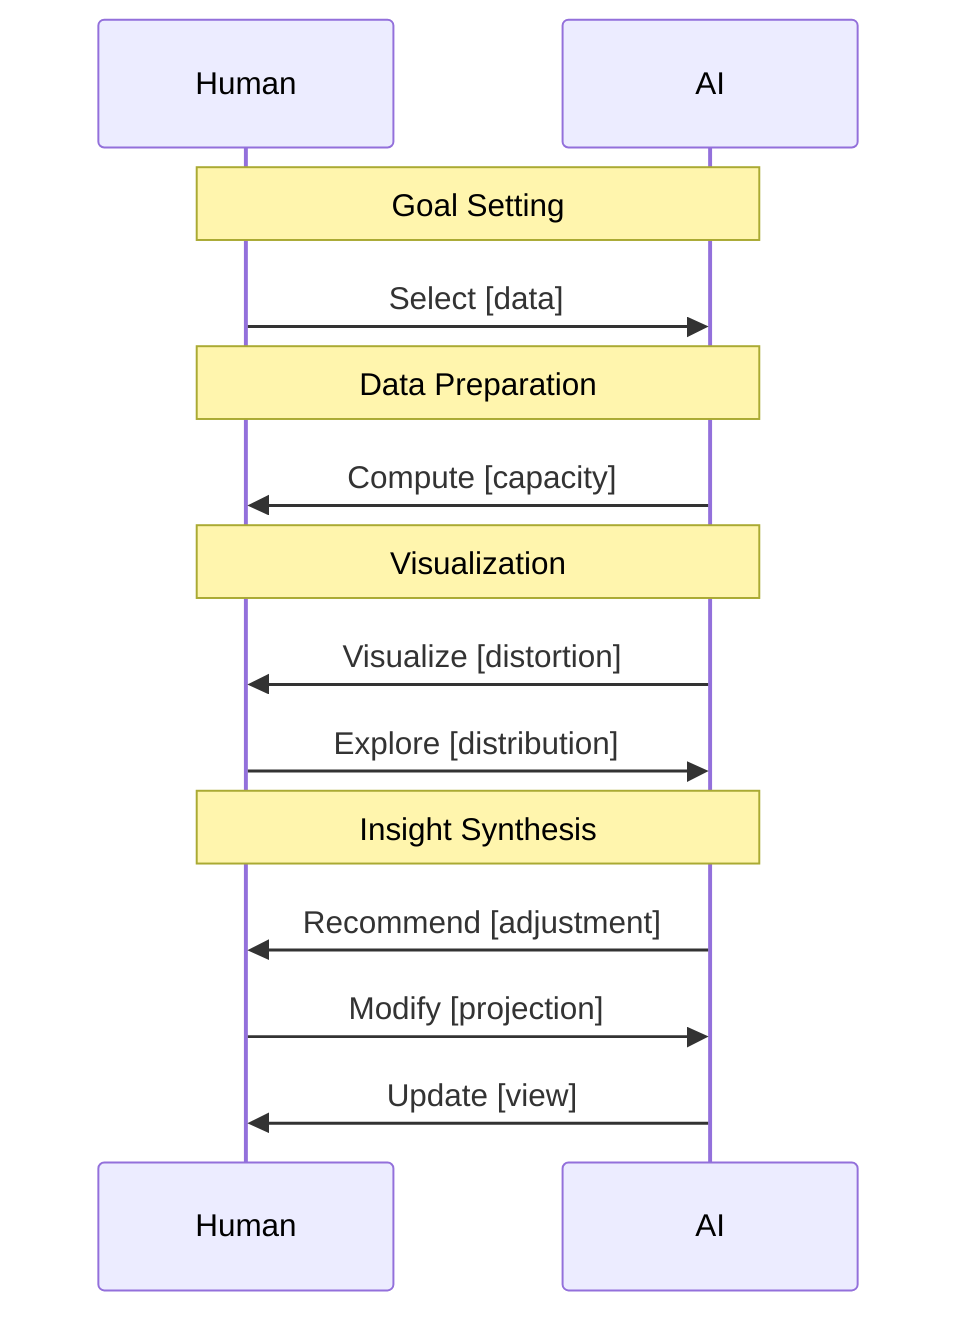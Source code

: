 sequenceDiagram
    participant H as Human
    participant A as AI

    note over H,A: Goal Setting
    H ->> A: Select [data]

    note over H,A: Data Preparation
    A ->> H: Compute [capacity]

    note over H,A: Visualization
    A ->> H: Visualize [distortion]
    H ->> A: Explore [distribution]

    note over H,A: Insight Synthesis
    A ->> H: Recommend [adjustment]
    H ->> A: Modify [projection]
    A ->> H: Update [view]